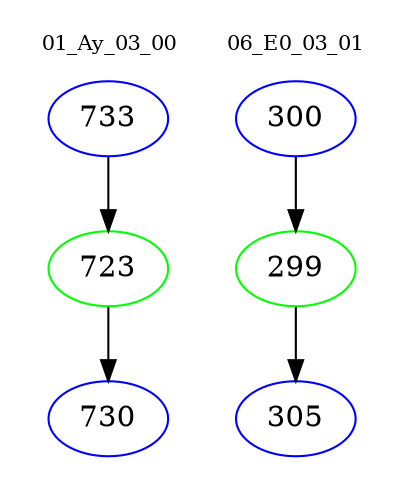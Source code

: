 digraph{
subgraph cluster_0 {
color = white
label = "01_Ay_03_00";
fontsize=10;
T0_733 [label="733", color="blue"]
T0_733 -> T0_723 [color="black"]
T0_723 [label="723", color="green"]
T0_723 -> T0_730 [color="black"]
T0_730 [label="730", color="blue"]
}
subgraph cluster_1 {
color = white
label = "06_E0_03_01";
fontsize=10;
T1_300 [label="300", color="blue"]
T1_300 -> T1_299 [color="black"]
T1_299 [label="299", color="green"]
T1_299 -> T1_305 [color="black"]
T1_305 [label="305", color="blue"]
}
}
